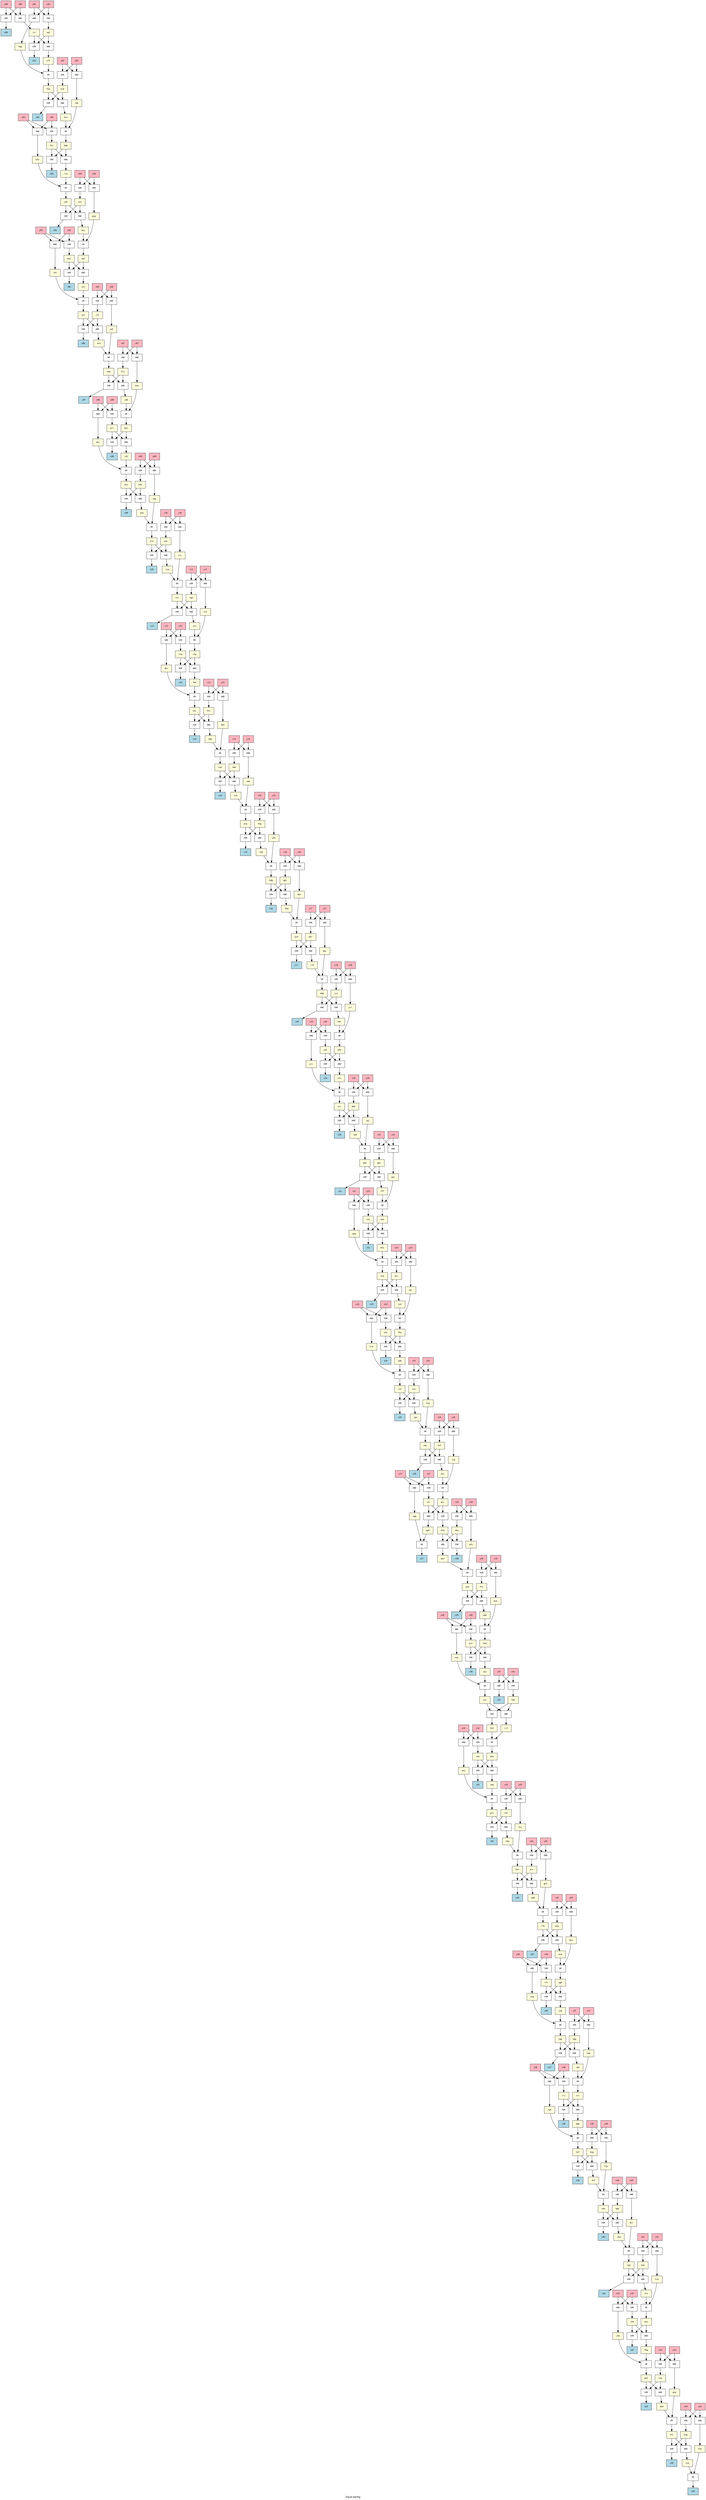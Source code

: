 digraph Wiring {
  label = "Input wiring";
  fontname = "Sans-Serif";
  fontsize="13pt";

  graph [rankdir=TB]; // TB LR BT RL
  node [
    shape=box // box circle cylinder doublecircle none Mrecord plain plaintext point record square underline
    style=filled // dashed dotted solid invis bold tapered filled striped wedged diagonals rounded radial
    fillcolor="#fefedd"
    fontname = "Monospace"
    fontsize="10pt"
    margin="0.1"
    // bgcolor color colorscheme fillcolor fontcolor labelfontcolor pencolor truecolor
  ];

  x00 [fillcolor=lightpink];
  x01 [fillcolor=lightpink];
  x02 [fillcolor=lightpink];
  x03 [fillcolor=lightpink];
  x04 [fillcolor=lightpink];
  x05 [fillcolor=lightpink];
  x06 [fillcolor=lightpink];
  x07 [fillcolor=lightpink];
  x08 [fillcolor=lightpink];
  x09 [fillcolor=lightpink];
  x10 [fillcolor=lightpink];
  x11 [fillcolor=lightpink];
  x12 [fillcolor=lightpink];
  x13 [fillcolor=lightpink];
  x14 [fillcolor=lightpink];
  x15 [fillcolor=lightpink];
  x16 [fillcolor=lightpink];
  x17 [fillcolor=lightpink];
  x18 [fillcolor=lightpink];
  x19 [fillcolor=lightpink];
  x20 [fillcolor=lightpink];
  x21 [fillcolor=lightpink];
  x22 [fillcolor=lightpink];
  x23 [fillcolor=lightpink];
  x24 [fillcolor=lightpink];
  x25 [fillcolor=lightpink];
  x26 [fillcolor=lightpink];
  x27 [fillcolor=lightpink];
  x28 [fillcolor=lightpink];
  x29 [fillcolor=lightpink];
  x30 [fillcolor=lightpink];
  x31 [fillcolor=lightpink];
  x32 [fillcolor=lightpink];
  x33 [fillcolor=lightpink];
  x34 [fillcolor=lightpink];
  x35 [fillcolor=lightpink];
  x36 [fillcolor=lightpink];
  x37 [fillcolor=lightpink];
  x38 [fillcolor=lightpink];
  x39 [fillcolor=lightpink];
  x40 [fillcolor=lightpink];
  x41 [fillcolor=lightpink];
  x42 [fillcolor=lightpink];
  x43 [fillcolor=lightpink];
  x44 [fillcolor=lightpink];
  y00 [fillcolor=lightpink];
  y01 [fillcolor=lightpink];
  y02 [fillcolor=lightpink];
  y03 [fillcolor=lightpink];
  y04 [fillcolor=lightpink];
  y05 [fillcolor=lightpink];
  y06 [fillcolor=lightpink];
  y07 [fillcolor=lightpink];
  y08 [fillcolor=lightpink];
  y09 [fillcolor=lightpink];
  y10 [fillcolor=lightpink];
  y11 [fillcolor=lightpink];
  y12 [fillcolor=lightpink];
  y13 [fillcolor=lightpink];
  y14 [fillcolor=lightpink];
  y15 [fillcolor=lightpink];
  y16 [fillcolor=lightpink];
  y17 [fillcolor=lightpink];
  y18 [fillcolor=lightpink];
  y19 [fillcolor=lightpink];
  y20 [fillcolor=lightpink];
  y21 [fillcolor=lightpink];
  y22 [fillcolor=lightpink];
  y23 [fillcolor=lightpink];
  y24 [fillcolor=lightpink];
  y25 [fillcolor=lightpink];
  y26 [fillcolor=lightpink];
  y27 [fillcolor=lightpink];
  y28 [fillcolor=lightpink];
  y29 [fillcolor=lightpink];
  y30 [fillcolor=lightpink];
  y31 [fillcolor=lightpink];
  y32 [fillcolor=lightpink];
  y33 [fillcolor=lightpink];
  y34 [fillcolor=lightpink];
  y35 [fillcolor=lightpink];
  y36 [fillcolor=lightpink];
  y37 [fillcolor=lightpink];
  y38 [fillcolor=lightpink];
  y39 [fillcolor=lightpink];
  y40 [fillcolor=lightpink];
  y41 [fillcolor=lightpink];
  y42 [fillcolor=lightpink];
  y43 [fillcolor=lightpink];
  y44 [fillcolor=lightpink];
0.00783166 [label=AND fillcolor=white];
  { y30, x30 } -> 0.00783166 -> nww;
0.276138 [label=AND fillcolor=white];
  { vbw, qhp } -> 0.276138 -> smg;
0.634228 [label=OR fillcolor=white];
  { mwj, pmq } -> 0.634228 -> ngj;
0.0226425 [label=AND fillcolor=white];
  { x19, y19 } -> 0.0226425 -> wrc;
  z13 [fillcolor=lightblue];
0.231162 [label=XOR fillcolor=white];
  { hnt, wnj } -> 0.231162 -> z13;
  z41 [fillcolor=lightblue];
0.808791 [label=XOR fillcolor=white];
  { dsb, rgt } -> 0.808791 -> z41;
0.272407 [label=OR fillcolor=white];
  { hqg, cff } -> 0.272407 -> fkm;
  z25 [fillcolor=lightblue];
0.575749 [label=XOR fillcolor=white];
  { tsw, vst } -> 0.575749 -> z25;
0.229686 [label=AND fillcolor=white];
  { x14, y14 } -> 0.229686 -> smm;
0.0728975 [label=OR fillcolor=white];
  { npr, jnh } -> 0.0728975 -> fhw;
0.846957 [label=AND fillcolor=white];
  { stg, trp } -> 0.846957 -> fmk;
0.839222 [label=AND fillcolor=white];
  { y05, x05 } -> 0.839222 -> rkt;
0.79726 [label=AND fillcolor=white];
  { y22, x22 } -> 0.79726 -> gsg;
0.71972 [label=AND fillcolor=white];
  { ftt, mcb } -> 0.71972 -> wmd;
0.953432 [label=AND fillcolor=white];
  { ngq, cgm } -> 0.953432 -> vdw;
0.0928831 [label=AND fillcolor=white];
  { kpt, prr } -> 0.0928831 -> rdt;
  z33 [fillcolor=lightblue];
0.494105 [label=XOR fillcolor=white];
  { rqf, grt } -> 0.494105 -> z33;
0.514138 [label=XOR fillcolor=white];
  { x24, y24 } -> 0.514138 -> nkc;
0.21231 [label=OR fillcolor=white];
  { hbq, twj } -> 0.21231 -> hkt;
0.239917 [label=OR fillcolor=white];
  { rkt, ckj } -> 0.239917 -> wts;
0.153534 [label=AND fillcolor=white];
  { x04, y04 } -> 0.153534 -> pmq;
0.268647 [label=AND fillcolor=white];
  { y16, x16 } -> 0.268647 -> bpn;
0.524777 [label=XOR fillcolor=white];
  { x08, y08 } -> 0.524777 -> prr;
  z09 [fillcolor=lightblue];
0.91338 [label=XOR fillcolor=white];
  { kmk, qvw } -> 0.91338 -> z09;
0.469655 [label=OR fillcolor=white];
  { jwd, ssg } -> 0.469655 -> cgm;
0.302107 [label=OR fillcolor=white];
  { mdm, cwb } -> 0.302107 -> hsf;
0.411251 [label=XOR fillcolor=white];
  { y03, x03 } -> 0.411251 -> thv;
0.645403 [label=OR fillcolor=white];
  { jdb, btb } -> 0.645403 -> kpt;
0.719256 [label=AND fillcolor=white];
  { kvp, pcv } -> 0.719256 -> jnh;
0.814393 [label=OR fillcolor=white];
  { fff, pgr } -> 0.814393 -> tmk;
  z34 [fillcolor=lightblue];
0.247352 [label=XOR fillcolor=white];
  { hkt, qrn } -> 0.247352 -> z34;
0.727087 [label=XOR fillcolor=white];
  { ntr, gcc } -> 0.727087 -> bfq;
0.0905314 [label=XOR fillcolor=white];
  { y37, x37 } -> 0.0905314 -> ngq;
0.88158 [label=AND fillcolor=white];
  { cbj, fnf } -> 0.88158 -> pnj;
0.74973 [label=OR fillcolor=white];
  { btw, gsg } -> 0.74973 -> kvp;
  z26 [fillcolor=lightblue];
0.321693 [label=XOR fillcolor=white];
  { cbj, fnf } -> 0.321693 -> z26;
  z20 [fillcolor=lightblue];
0.690371 [label=XOR fillcolor=white];
  { scv, mbp } -> 0.690371 -> z20;
0.0221373 [label=AND fillcolor=white];
  { hhd, qrt } -> 0.0221373 -> spj;
0.897442 [label=XOR fillcolor=white];
  { y20, x20 } -> 0.897442 -> mbp;
  z00 [fillcolor=lightblue];
0.920057 [label=XOR fillcolor=white];
  { y00, x00 } -> 0.920057 -> z00;
0.0950348 [label=AND fillcolor=white];
  { swn, jkm } -> 0.0950348 -> tbg;
0.744399 [label=OR fillcolor=white];
  { kps, wvq } -> 0.744399 -> wgm;
0.759279 [label=AND fillcolor=white];
  { x43, y43 } -> 0.759279 -> dcp;
  z44 [fillcolor=lightblue];
0.892295 [label=XOR fillcolor=white];
  { tfj, bcg } -> 0.892295 -> z44;
0.464119 [label=XOR fillcolor=white];
  { x06, y06 } -> 0.464119 -> vrh;
0.71271 [label=XOR fillcolor=white];
  { y21, x21 } -> 0.71271 -> gbs;
0.985178 [label=XOR fillcolor=white];
  { x04, y04 } -> 0.985178 -> stt;
0.958224 [label=AND fillcolor=white];
  { x44, y44 } -> 0.958224 -> fnd;
0.226849 [label=OR fillcolor=white];
  { mkj, rdt } -> 0.226849 -> qvw;
  z11 [fillcolor=lightblue];
0.197488 [label=XOR fillcolor=white];
  { nvc, tgd } -> 0.197488 -> z11;
0.198141 [label=AND fillcolor=white];
  { hkt, qrn } -> 0.198141 -> qdd;
  z06 [fillcolor=lightblue];
0.380382 [label=XOR fillcolor=white];
  { wts, vrh } -> 0.380382 -> z06;
  z16 [fillcolor=lightblue];
0.466135 [label=XOR fillcolor=white];
  { hdg, qpj } -> 0.466135 -> z16;
0.722918 [label=AND fillcolor=white];
  { ngj, pqj } -> 0.722918 -> ckj;
0.293763 [label=AND fillcolor=white];
  { x21, y21 } -> 0.293763 -> pgr;
0.93579 [label=XOR fillcolor=white];
  { y22, x22 } -> 0.93579 -> svq;
0.0250251 [label=AND fillcolor=white];
  { y39, x39 } -> 0.0250251 -> bng;
0.705014 [label=AND fillcolor=white];
  { y11, x11 } -> 0.705014 -> tst;
0.581193 [label=OR fillcolor=white];
  { kqm, vdw } -> 0.581193 -> vvr;
0.744281 [label=XOR fillcolor=white];
  { y15, x15 } -> 0.744281 -> nhg;
0.519407 [label=AND fillcolor=white];
  { rfw, qnw } -> 0.519407 -> wvq;
0.828545 [label=XOR fillcolor=white];
  { x18, y18 } -> 0.828545 -> jss;
0.471368 [label=AND fillcolor=white];
  { jmh, pfb } -> 0.471368 -> nts;
0.609938 [label=OR fillcolor=white];
  { fmk, dbr } -> 0.609938 -> wnj;
0.710125 [label=XOR fillcolor=white];
  { y14, x14 } -> 0.710125 -> nmb;
0.221098 [label=AND fillcolor=white];
  { grt, rqf } -> 0.221098 -> hbq;
0.931631 [label=OR fillcolor=white];
  { rrb, dpj } -> 0.931631 -> mdg;
0.400495 [label=OR fillcolor=white];
  { jcb, pnj } -> 0.400495 -> gcc;
0.243235 [label=OR fillcolor=white];
  { tst, jnn } -> 0.243235 -> stg;
0.829073 [label=XOR fillcolor=white];
  { y43, x43 } -> 0.829073 -> jtb;
0.320552 [label=AND fillcolor=white];
  { x10, y10 } -> 0.320552 -> vrj;
0.33827 [label=XOR fillcolor=white];
  { y36, x36 } -> 0.33827 -> rfv;
  z18 [fillcolor=lightblue];
0.573472 [label=AND fillcolor=white];
  { jss, mdg } -> 0.573472 -> z18;
  z10 [fillcolor=lightblue];
0.0798304 [label=XOR fillcolor=white];
  { wvn, trw } -> 0.0798304 -> z10;
0.230565 [label=AND fillcolor=white];
  { y03, x03 } -> 0.230565 -> bfs;
0.0375907 [label=AND fillcolor=white];
  { vrh, wts } -> 0.0375907 -> mcs;
0.792541 [label=OR fillcolor=white];
  { hnv, rbm } -> 0.792541 -> bdp;
  z31 [fillcolor=lightblue];
0.215743 [label=AND fillcolor=white];
  { y31, x31 } -> 0.215743 -> z31;
0.995814 [label=XOR fillcolor=white];
  { y26, x26 } -> 0.995814 -> fnf;
0.0193893 [label=AND fillcolor=white];
  { x08, y08 } -> 0.0193893 -> mkj;
0.413231 [label=AND fillcolor=white];
  { y34, x34 } -> 0.413231 -> gck;
0.193956 [label=XOR fillcolor=white];
  { x35, y35 } -> 0.193956 -> qnw;
0.399772 [label=AND fillcolor=white];
  { wnj, hnt } -> 0.399772 -> qdw;
0.879366 [label=XOR fillcolor=white];
  { y32, x32 } -> 0.879366 -> vbw;
0.916874 [label=XOR fillcolor=white];
  { y25, x25 } -> 0.916874 -> tsw;
0.693534 [label=XOR fillcolor=white];
  { x34, y34 } -> 0.693534 -> qrn;
0.815156 [label=XOR fillcolor=white];
  { y05, x05 } -> 0.815156 -> pqj;
0.941899 [label=OR fillcolor=white];
  { ckp, wbt } -> 0.941899 -> hdg;
0.398548 [label=AND fillcolor=white];
  { gcc, ntr } -> 0.398548 -> pph;
0.396349 [label=OR fillcolor=white];
  { dnr, nhq } -> 0.396349 -> rgt;
0.68618 [label=OR fillcolor=white];
  { dhg, bpn } -> 0.68618 -> pch;
0.917955 [label=OR fillcolor=white];
  { vrj, cvp } -> 0.917955 -> nvc;
  z17 [fillcolor=lightblue];
0.224893 [label=XOR fillcolor=white];
  { pbr, pch } -> 0.224893 -> z17;
0.157548 [label=XOR fillcolor=white];
  { x23, y23 } -> 0.157548 -> pcv;
0.527893 [label=XOR fillcolor=white];
  { fqh, ctc } -> 0.527893 -> hkh;
0.935018 [label=AND fillcolor=white];
  { y40, x40 } -> 0.935018 -> dnr;
0.378646 [label=XOR fillcolor=white];
  { x13, y13 } -> 0.378646 -> hnt;
0.459524 [label=AND fillcolor=white];
  { fkm, hvb } -> 0.459524 -> hnv;
0.335513 [label=XOR fillcolor=white];
  { y28, x28 } -> 0.335513 -> mkq;
0.621881 [label=OR fillcolor=white];
  { hrh, vtn } -> 0.621881 -> swn;
  z12 [fillcolor=lightblue];
0.288596 [label=XOR fillcolor=white];
  { stg, trp } -> 0.288596 -> z12;
0.656065 [label=AND fillcolor=white];
  { nkc, fhw } -> 0.656065 -> ngb;
  z05 [fillcolor=lightblue];
0.960151 [label=XOR fillcolor=white];
  { ngj, pqj } -> 0.960151 -> z05;
0.862068 [label=AND fillcolor=white];
  { x33, y33 } -> 0.862068 -> twj;
0.735895 [label=OR fillcolor=white];
  { qdd, gck } -> 0.735895 -> rfw;
  z07 [fillcolor=lightblue];
0.190717 [label=XOR fillcolor=white];
  { swp, fcs } -> 0.190717 -> z07;
0.899659 [label=AND fillcolor=white];
  { rfv, wgm } -> 0.899659 -> jwd;
  z45 [fillcolor=lightblue];
0.528436 [label=OR fillcolor=white];
  { fnd, scp } -> 0.528436 -> z45;
  z40 [fillcolor=lightblue];
0.40646 [label=XOR fillcolor=white];
  { vbm, qqb } -> 0.40646 -> z40;
0.895473 [label=AND fillcolor=white];
  { x13, y13 } -> 0.895473 -> mkh;
0.547825 [label=AND fillcolor=white];
  { svq, tmk } -> 0.547825 -> btw;
0.819691 [label=AND fillcolor=white];
  { pbr, pch } -> 0.819691 -> rrb;
  z39 [fillcolor=lightblue];
0.0894285 [label=XOR fillcolor=white];
  { hsf, bng } -> 0.0894285 -> z39;
0.947597 [label=AND fillcolor=white];
  { x32, y32 } -> 0.947597 -> nwj;
0.699057 [label=XOR fillcolor=white];
  { x40, y40 } -> 0.699057 -> qqb;
0.0063024 [label=AND fillcolor=white];
  { y38, x38 } -> 0.0063024 -> cwb;
  z24 [fillcolor=lightblue];
0.641132 [label=XOR fillcolor=white];
  { fhw, nkc } -> 0.641132 -> z24;
  z08 [fillcolor=lightblue];
0.514213 [label=XOR fillcolor=white];
  { kpt, prr } -> 0.514213 -> z08;
0.948201 [label=AND fillcolor=white];
  { y17, x17 } -> 0.948201 -> dpj;
  z42 [fillcolor=lightblue];
0.0396797 [label=XOR fillcolor=white];
  { swn, jkm } -> 0.0396797 -> z42;
0.910562 [label=AND fillcolor=white];
  { vbm, qqb } -> 0.910562 -> nhq;
  z19 [fillcolor=lightblue];
0.634381 [label=XOR fillcolor=white];
  { pfb, jmh } -> 0.634381 -> z19;
0.957634 [label=AND fillcolor=white];
  { vvr, crj } -> 0.957634 -> mdm;
0.135455 [label=XOR fillcolor=white];
  { y02, x02 } -> 0.135455 -> hvb;
0.791929 [label=OR fillcolor=white];
  { mkh, qdw } -> 0.791929 -> vsd;
0.485527 [label=XOR fillcolor=white];
  { mdg, jss } -> 0.485527 -> hmt;
0.0704734 [label=AND fillcolor=white];
  { x36, y36 } -> 0.0704734 -> ssg;
0.170575 [label=OR fillcolor=white];
  { csh, smm } -> 0.170575 -> prp;
0.945051 [label=AND fillcolor=white];
  { y20, x20 } -> 0.945051 -> jqj;
0.405987 [label=XOR fillcolor=white];
  { y29, x29 } -> 0.405987 -> ftt;
0.792456 [label=AND fillcolor=white];
  { y24, x24 } -> 0.792456 -> krb;
  z14 [fillcolor=lightblue];
0.233647 [label=XOR fillcolor=white];
  { vsd, nmb } -> 0.233647 -> z14;
0.0620518 [label=XOR fillcolor=white];
  { x07, y07 } -> 0.0620518 -> fcs;
0.752608 [label=AND fillcolor=white];
  { x37, y37 } -> 0.752608 -> kqm;
0.0957147 [label=XOR fillcolor=white];
  { y10, x10 } -> 0.0957147 -> wvn;
  z15 [fillcolor=lightblue];
0.797947 [label=XOR fillcolor=white];
  { nhg, prp } -> 0.797947 -> z15;
  z36 [fillcolor=lightblue];
0.943324 [label=XOR fillcolor=white];
  { wgm, rfv } -> 0.943324 -> z36;
0.995373 [label=OR fillcolor=white];
  { ngb, krb } -> 0.995373 -> vst;
0.326383 [label=OR fillcolor=white];
  { nww, spj } -> 0.326383 -> ctc;
0.349784 [label=AND fillcolor=white];
  { qvw, kmk } -> 0.349784 -> qfq;
  z29 [fillcolor=lightblue];
0.890846 [label=XOR fillcolor=white];
  { mcb, ftt } -> 0.890846 -> z29;
0.874209 [label=AND fillcolor=white];
  { stt, cmh } -> 0.874209 -> mwj;
0.169475 [label=AND fillcolor=white];
  { prp, nhg } -> 0.169475 -> ckp;
0.980275 [label=XOR fillcolor=white];
  { y12, x12 } -> 0.980275 -> trp;
0.821806 [label=AND fillcolor=white];
  { y23, x23 } -> 0.821806 -> npr;
0.868532 [label=OR fillcolor=white];
  { nts, wrc } -> 0.868532 -> scv;
  z43 [fillcolor=lightblue];
0.986577 [label=XOR fillcolor=white];
  { jtb, bkf } -> 0.986577 -> z43;
0.462938 [label=AND fillcolor=white];
  { mbp, scv } -> 0.462938 -> tpm;
0.382745 [label=XOR fillcolor=white];
  { x01, y01 } -> 0.382745 -> sgt;
0.934778 [label=OR fillcolor=white];
  { mcs, jwh } -> 0.934778 -> swp;
  z28 [fillcolor=lightblue];
0.502617 [label=XOR fillcolor=white];
  { mkq, bfq } -> 0.502617 -> z28;
0.293307 [label=AND fillcolor=white];
  { fqh, ctc } -> 0.293307 -> rjt;
  z35 [fillcolor=lightblue];
0.56916 [label=XOR fillcolor=white];
  { rfw, qnw } -> 0.56916 -> z35;
0.460252 [label=XOR fillcolor=white];
  { x11, y11 } -> 0.460252 -> tgd;
0.428762 [label=AND fillcolor=white];
  { thv, bdp } -> 0.428762 -> rvq;
0.361089 [label=AND fillcolor=white];
  { y06, x06 } -> 0.361089 -> jwh;
0.945779 [label=AND fillcolor=white];
  { y18, x18 } -> 0.945779 -> jcr;
0.499236 [label=OR fillcolor=white];
  { tpm, jqj } -> 0.499236 -> pdc;
  z04 [fillcolor=lightblue];
0.531664 [label=XOR fillcolor=white];
  { stt, cmh } -> 0.531664 -> z04;
0.89083 [label=AND fillcolor=white];
  { x01, y01 } -> 0.89083 -> hqg;
0.905222 [label=OR fillcolor=white];
  { qfq, spq } -> 0.905222 -> trw;
  z02 [fillcolor=lightblue];
0.32412 [label=XOR fillcolor=white];
  { fkm, hvb } -> 0.32412 -> z02;
0.124476 [label=XOR fillcolor=white];
  { x41, y41 } -> 0.124476 -> dsb;
0.967274 [label=AND fillcolor=white];
  { x02, y02 } -> 0.967274 -> rbm;
  z21 [fillcolor=lightblue];
0.0767284 [label=XOR fillcolor=white];
  { pdc, gbs } -> 0.0767284 -> z21;
0.220191 [label=OR fillcolor=white];
  { bfs, rvq } -> 0.220191 -> cmh;
0.765222 [label=AND fillcolor=white];
  { hdg, qpj } -> 0.765222 -> dhg;
0.0200529 [label=XOR fillcolor=white];
  { x31, y31 } -> 0.0200529 -> fqh;
0.215564 [label=AND fillcolor=white];
  { vst, tsw } -> 0.215564 -> jgn;
0.091605 [label=XOR fillcolor=white];
  { y17, x17 } -> 0.091605 -> pbr;
0.369837 [label=XOR fillcolor=white];
  { y16, x16 } -> 0.369837 -> qpj;
0.106411 [label=OR fillcolor=white];
  { hmt, jcr } -> 0.106411 -> pfb;
0.965814 [label=AND fillcolor=white];
  { y15, x15 } -> 0.965814 -> wbt;
  z23 [fillcolor=lightblue];
0.539312 [label=XOR fillcolor=white];
  { kvp, pcv } -> 0.539312 -> z23;
0.0866853 [label=XOR fillcolor=white];
  { x39, y39 } -> 0.0866853 -> fjp;
0.78762 [label=AND fillcolor=white];
  { y26, x26 } -> 0.78762 -> jcb;
0.407844 [label=XOR fillcolor=white];
  { x44, y44 } -> 0.407844 -> bcg;
0.0732624 [label=AND fillcolor=white];
  { x42, y42 } -> 0.0732624 -> jfp;
0.250558 [label=AND fillcolor=white];
  { y07, x07 } -> 0.250558 -> btb;
0.790589 [label=AND fillcolor=white];
  { tgd, nvc } -> 0.790589 -> jnn;
0.00804089 [label=OR fillcolor=white];
  { nwj, smg } -> 0.00804089 -> grt;
0.753175 [label=AND fillcolor=white];
  { fcs, swp } -> 0.753175 -> jdb;
  z27 [fillcolor=lightblue];
0.0838962 [label=OR fillcolor=white];
  { vgg, pph } -> 0.0838962 -> z27;
  z38 [fillcolor=lightblue];
0.577201 [label=XOR fillcolor=white];
  { crj, vvr } -> 0.577201 -> z38;
0.213427 [label=AND fillcolor=white];
  { trw, wvn } -> 0.213427 -> cvp;
0.512659 [label=OR fillcolor=white];
  { dcp, dmk } -> 0.512659 -> tfj;
  z03 [fillcolor=lightblue];
0.938289 [label=XOR fillcolor=white];
  { bdp, thv } -> 0.938289 -> z03;
0.159206 [label=XOR fillcolor=white];
  { y33, x33 } -> 0.159206 -> rqf;
0.0118945 [label=OR fillcolor=white];
  { hkh, rjt } -> 0.0118945 -> qhp;
0.469953 [label=AND fillcolor=white];
  { gbs, pdc } -> 0.469953 -> fff;
  z22 [fillcolor=lightblue];
0.0500354 [label=XOR fillcolor=white];
  { svq, tmk } -> 0.0500354 -> z22;
0.917117 [label=XOR fillcolor=white];
  { x19, y19 } -> 0.917117 -> jmh;
0.794074 [label=AND fillcolor=white];
  { tfj, bcg } -> 0.794074 -> scp;
0.174512 [label=AND fillcolor=white];
  { y35, x35 } -> 0.174512 -> kps;
0.884391 [label=OR fillcolor=white];
  { qfw, pms } -> 0.884391 -> mcb;
0.870802 [label=AND fillcolor=white];
  { y09, x09 } -> 0.870802 -> spq;
0.394703 [label=AND fillcolor=white];
  { vsd, nmb } -> 0.394703 -> csh;
0.649613 [label=XOR fillcolor=white];
  { y30, x30 } -> 0.649613 -> qrt;
  z01 [fillcolor=lightblue];
0.890855 [label=XOR fillcolor=white];
  { rjr, sgt } -> 0.890855 -> z01;
  z37 [fillcolor=lightblue];
0.610268 [label=XOR fillcolor=white];
  { ngq, cgm } -> 0.610268 -> z37;
0.741218 [label=AND fillcolor=white];
  { rjr, sgt } -> 0.741218 -> cff;
0.260692 [label=OR fillcolor=white];
  { tbg, jfp } -> 0.260692 -> bkf;
0.716678 [label=AND fillcolor=white];
  { rgt, dsb } -> 0.716678 -> vtn;
0.707032 [label=AND fillcolor=white];
  { x27, y27 } -> 0.707032 -> vgg;
0.800004 [label=AND fillcolor=white];
  { jtb, bkf } -> 0.800004 -> dmk;
0.803364 [label=XOR fillcolor=white];
  { y42, x42 } -> 0.803364 -> jkm;
0.494652 [label=AND fillcolor=white];
  { x28, y28 } -> 0.494652 -> qfw;
0.207848 [label=OR fillcolor=white];
  { wmd, bsk } -> 0.207848 -> hhd;
0.876626 [label=AND fillcolor=white];
  { bng, hsf } -> 0.876626 -> tkf;
0.745209 [label=XOR fillcolor=white];
  { y09, x09 } -> 0.745209 -> kmk;
  z32 [fillcolor=lightblue];
0.998437 [label=XOR fillcolor=white];
  { qhp, vbw } -> 0.998437 -> z32;
0.884667 [label=OR fillcolor=white];
  { hcp, jgn } -> 0.884667 -> cbj;
0.498384 [label=AND fillcolor=white];
  { y12, x12 } -> 0.498384 -> dbr;
0.0823332 [label=AND fillcolor=white];
  { y00, x00 } -> 0.0823332 -> rjr;
0.461867 [label=XOR fillcolor=white];
  { y38, x38 } -> 0.461867 -> crj;
0.711811 [label=AND fillcolor=white];
  { y41, x41 } -> 0.711811 -> hrh;
0.594992 [label=AND fillcolor=white];
  { y29, x29 } -> 0.594992 -> bsk;
0.400157 [label=OR fillcolor=white];
  { tkf, fjp } -> 0.400157 -> vbm;
  z30 [fillcolor=lightblue];
0.871017 [label=XOR fillcolor=white];
  { qrt, hhd } -> 0.871017 -> z30;
0.606886 [label=AND fillcolor=white];
  { y25, x25 } -> 0.606886 -> hcp;
0.87011 [label=AND fillcolor=white];
  { bfq, mkq } -> 0.87011 -> pms;
0.921052 [label=XOR fillcolor=white];
  { x27, y27 } -> 0.921052 -> ntr;
}
